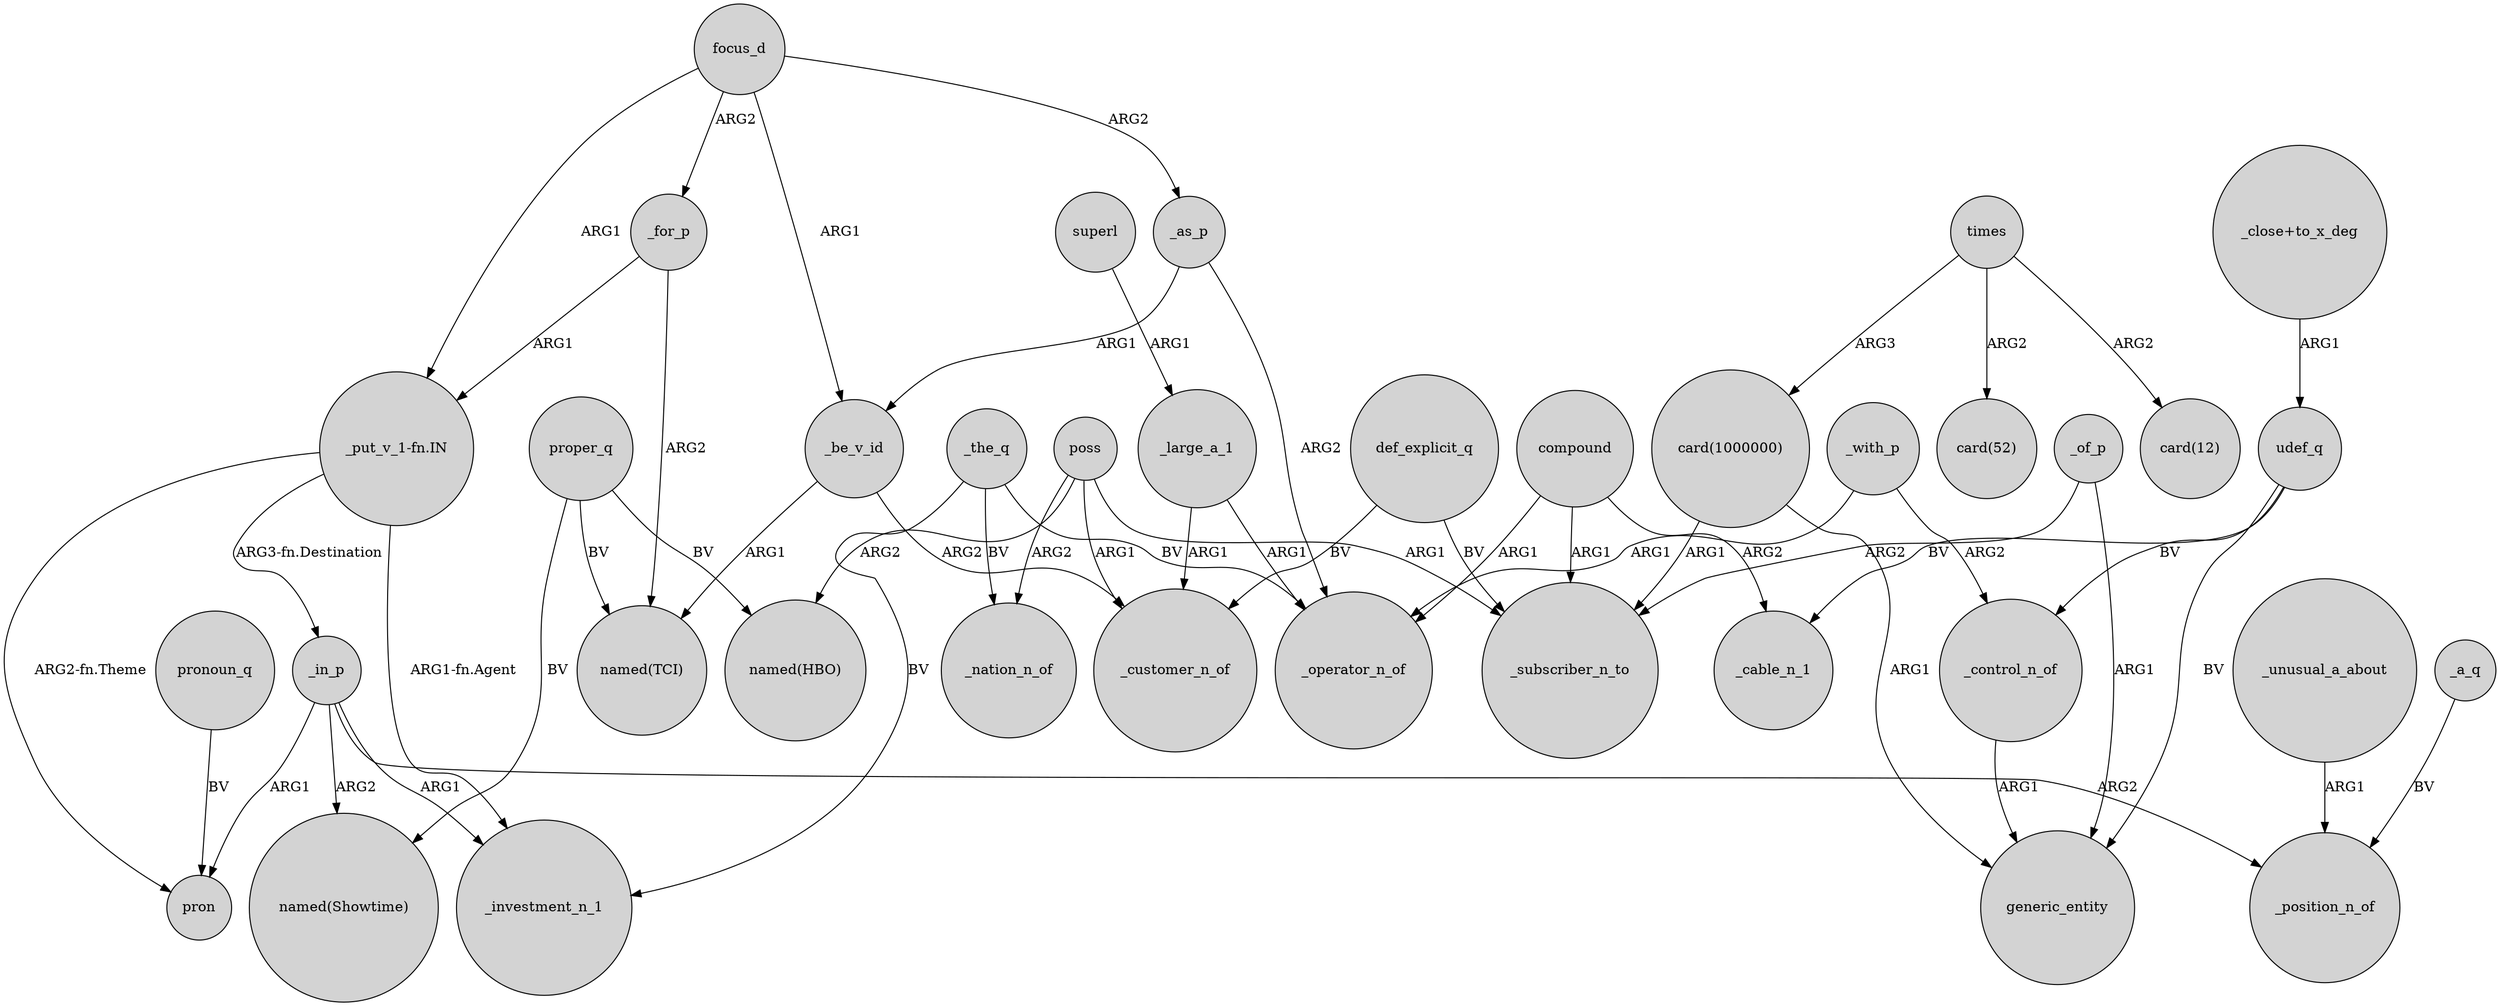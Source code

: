 digraph {
	node [shape=circle style=filled]
	superl -> _large_a_1 [label=ARG1]
	"card(1000000)" -> generic_entity [label=ARG1]
	proper_q -> "named(TCI)" [label=BV]
	_as_p -> _be_v_id [label=ARG1]
	_in_p -> pron [label=ARG1]
	udef_q -> generic_entity [label=BV]
	_for_p -> "_put_v_1-fn.IN" [label=ARG1]
	_unusual_a_about -> _position_n_of [label=ARG1]
	udef_q -> _control_n_of [label=BV]
	def_explicit_q -> _customer_n_of [label=BV]
	_for_p -> "named(TCI)" [label=ARG2]
	"_put_v_1-fn.IN" -> _in_p [label="ARG3-fn.Destination"]
	focus_d -> _as_p [label=ARG2]
	"_put_v_1-fn.IN" -> _investment_n_1 [label="ARG1-fn.Agent"]
	_of_p -> _subscriber_n_to [label=ARG2]
	_in_p -> _position_n_of [label=ARG2]
	_the_q -> _operator_n_of [label=BV]
	focus_d -> _for_p [label=ARG2]
	proper_q -> "named(Showtime)" [label=BV]
	def_explicit_q -> _subscriber_n_to [label=BV]
	_large_a_1 -> _operator_n_of [label=ARG1]
	_be_v_id -> "named(TCI)" [label=ARG1]
	pronoun_q -> pron [label=BV]
	compound -> _subscriber_n_to [label=ARG1]
	_be_v_id -> _customer_n_of [label=ARG2]
	poss -> "named(HBO)" [label=ARG2]
	_large_a_1 -> _customer_n_of [label=ARG1]
	_a_q -> _position_n_of [label=BV]
	focus_d -> _be_v_id [label=ARG1]
	_the_q -> _nation_n_of [label=BV]
	poss -> _customer_n_of [label=ARG1]
	times -> "card(1000000)" [label=ARG3]
	times -> "card(12)" [label=ARG2]
	compound -> _cable_n_1 [label=ARG2]
	compound -> _operator_n_of [label=ARG1]
	_in_p -> "named(Showtime)" [label=ARG2]
	focus_d -> "_put_v_1-fn.IN" [label=ARG1]
	_control_n_of -> generic_entity [label=ARG1]
	"_put_v_1-fn.IN" -> pron [label="ARG2-fn.Theme"]
	poss -> _nation_n_of [label=ARG2]
	udef_q -> _cable_n_1 [label=BV]
	"_close+to_x_deg" -> udef_q [label=ARG1]
	_with_p -> _operator_n_of [label=ARG1]
	_the_q -> _investment_n_1 [label=BV]
	times -> "card(52)" [label=ARG2]
	_with_p -> _control_n_of [label=ARG2]
	_as_p -> _operator_n_of [label=ARG2]
	poss -> _subscriber_n_to [label=ARG1]
	"card(1000000)" -> _subscriber_n_to [label=ARG1]
	_in_p -> _investment_n_1 [label=ARG1]
	proper_q -> "named(HBO)" [label=BV]
	_of_p -> generic_entity [label=ARG1]
}
